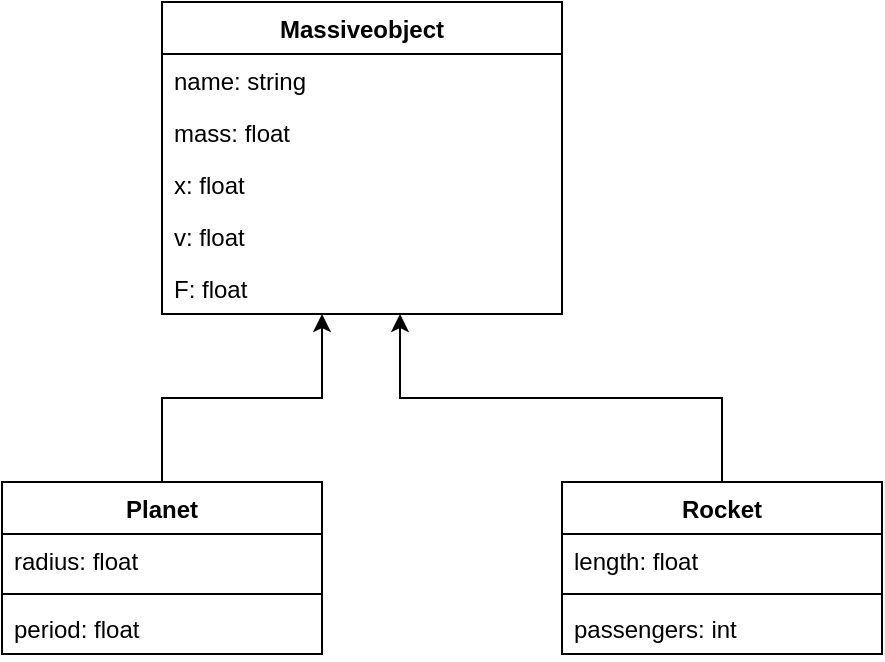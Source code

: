 <mxfile version="14.0.1" type="device"><diagram id="C5RBs43oDa-KdzZeNtuy" name="Page-1"><mxGraphModel dx="1296" dy="804" grid="1" gridSize="10" guides="1" tooltips="1" connect="1" arrows="1" fold="1" page="1" pageScale="1" pageWidth="827" pageHeight="1169" math="0" shadow="0"><root><mxCell id="WIyWlLk6GJQsqaUBKTNV-0"/><mxCell id="WIyWlLk6GJQsqaUBKTNV-1" parent="WIyWlLk6GJQsqaUBKTNV-0"/><mxCell id="_x5FvCSe11SmKaEbPLp_-0" value="Massiveobject" style="swimlane;fontStyle=1;align=center;verticalAlign=top;childLayout=stackLayout;horizontal=1;startSize=26;horizontalStack=0;resizeParent=1;resizeParentMax=0;resizeLast=0;collapsible=1;marginBottom=0;" vertex="1" parent="WIyWlLk6GJQsqaUBKTNV-1"><mxGeometry x="190" y="130" width="200" height="156" as="geometry"/></mxCell><mxCell id="_x5FvCSe11SmKaEbPLp_-1" value="name: string" style="text;strokeColor=none;fillColor=none;align=left;verticalAlign=top;spacingLeft=4;spacingRight=4;overflow=hidden;rotatable=0;points=[[0,0.5],[1,0.5]];portConstraint=eastwest;" vertex="1" parent="_x5FvCSe11SmKaEbPLp_-0"><mxGeometry y="26" width="200" height="26" as="geometry"/></mxCell><mxCell id="_x5FvCSe11SmKaEbPLp_-3" value="mass: float" style="text;strokeColor=none;fillColor=none;align=left;verticalAlign=top;spacingLeft=4;spacingRight=4;overflow=hidden;rotatable=0;points=[[0,0.5],[1,0.5]];portConstraint=eastwest;" vertex="1" parent="_x5FvCSe11SmKaEbPLp_-0"><mxGeometry y="52" width="200" height="26" as="geometry"/></mxCell><mxCell id="_x5FvCSe11SmKaEbPLp_-4" value="x: float" style="text;strokeColor=none;fillColor=none;align=left;verticalAlign=top;spacingLeft=4;spacingRight=4;overflow=hidden;rotatable=0;points=[[0,0.5],[1,0.5]];portConstraint=eastwest;" vertex="1" parent="_x5FvCSe11SmKaEbPLp_-0"><mxGeometry y="78" width="200" height="26" as="geometry"/></mxCell><mxCell id="_x5FvCSe11SmKaEbPLp_-8" value="v: float" style="text;strokeColor=none;fillColor=none;align=left;verticalAlign=top;spacingLeft=4;spacingRight=4;overflow=hidden;rotatable=0;points=[[0,0.5],[1,0.5]];portConstraint=eastwest;" vertex="1" parent="_x5FvCSe11SmKaEbPLp_-0"><mxGeometry y="104" width="200" height="26" as="geometry"/></mxCell><mxCell id="_x5FvCSe11SmKaEbPLp_-9" value="F: float" style="text;strokeColor=none;fillColor=none;align=left;verticalAlign=top;spacingLeft=4;spacingRight=4;overflow=hidden;rotatable=0;points=[[0,0.5],[1,0.5]];portConstraint=eastwest;" vertex="1" parent="_x5FvCSe11SmKaEbPLp_-0"><mxGeometry y="130" width="200" height="26" as="geometry"/></mxCell><mxCell id="_x5FvCSe11SmKaEbPLp_-14" style="edgeStyle=orthogonalEdgeStyle;rounded=0;orthogonalLoop=1;jettySize=auto;html=1;entryX=0.4;entryY=1;entryDx=0;entryDy=0;entryPerimeter=0;" edge="1" parent="WIyWlLk6GJQsqaUBKTNV-1" source="_x5FvCSe11SmKaEbPLp_-10" target="_x5FvCSe11SmKaEbPLp_-9"><mxGeometry relative="1" as="geometry"><mxPoint x="260" y="290" as="targetPoint"/></mxGeometry></mxCell><mxCell id="_x5FvCSe11SmKaEbPLp_-10" value="Planet" style="swimlane;fontStyle=1;align=center;verticalAlign=top;childLayout=stackLayout;horizontal=1;startSize=26;horizontalStack=0;resizeParent=1;resizeParentMax=0;resizeLast=0;collapsible=1;marginBottom=0;" vertex="1" parent="WIyWlLk6GJQsqaUBKTNV-1"><mxGeometry x="110" y="370" width="160" height="86" as="geometry"/></mxCell><mxCell id="_x5FvCSe11SmKaEbPLp_-11" value="radius: float" style="text;strokeColor=none;fillColor=none;align=left;verticalAlign=top;spacingLeft=4;spacingRight=4;overflow=hidden;rotatable=0;points=[[0,0.5],[1,0.5]];portConstraint=eastwest;" vertex="1" parent="_x5FvCSe11SmKaEbPLp_-10"><mxGeometry y="26" width="160" height="26" as="geometry"/></mxCell><mxCell id="_x5FvCSe11SmKaEbPLp_-12" value="" style="line;strokeWidth=1;fillColor=none;align=left;verticalAlign=middle;spacingTop=-1;spacingLeft=3;spacingRight=3;rotatable=0;labelPosition=right;points=[];portConstraint=eastwest;" vertex="1" parent="_x5FvCSe11SmKaEbPLp_-10"><mxGeometry y="52" width="160" height="8" as="geometry"/></mxCell><mxCell id="_x5FvCSe11SmKaEbPLp_-13" value="period: float" style="text;strokeColor=none;fillColor=none;align=left;verticalAlign=top;spacingLeft=4;spacingRight=4;overflow=hidden;rotatable=0;points=[[0,0.5],[1,0.5]];portConstraint=eastwest;" vertex="1" parent="_x5FvCSe11SmKaEbPLp_-10"><mxGeometry y="60" width="160" height="26" as="geometry"/></mxCell><mxCell id="_x5FvCSe11SmKaEbPLp_-24" style="edgeStyle=orthogonalEdgeStyle;rounded=0;orthogonalLoop=1;jettySize=auto;html=1;entryX=0.595;entryY=1;entryDx=0;entryDy=0;entryPerimeter=0;" edge="1" parent="WIyWlLk6GJQsqaUBKTNV-1" source="_x5FvCSe11SmKaEbPLp_-19" target="_x5FvCSe11SmKaEbPLp_-9"><mxGeometry relative="1" as="geometry"/></mxCell><mxCell id="_x5FvCSe11SmKaEbPLp_-19" value="Rocket" style="swimlane;fontStyle=1;align=center;verticalAlign=top;childLayout=stackLayout;horizontal=1;startSize=26;horizontalStack=0;resizeParent=1;resizeParentMax=0;resizeLast=0;collapsible=1;marginBottom=0;" vertex="1" parent="WIyWlLk6GJQsqaUBKTNV-1"><mxGeometry x="390" y="370" width="160" height="86" as="geometry"/></mxCell><mxCell id="_x5FvCSe11SmKaEbPLp_-20" value="length: float" style="text;strokeColor=none;fillColor=none;align=left;verticalAlign=top;spacingLeft=4;spacingRight=4;overflow=hidden;rotatable=0;points=[[0,0.5],[1,0.5]];portConstraint=eastwest;" vertex="1" parent="_x5FvCSe11SmKaEbPLp_-19"><mxGeometry y="26" width="160" height="26" as="geometry"/></mxCell><mxCell id="_x5FvCSe11SmKaEbPLp_-21" value="" style="line;strokeWidth=1;fillColor=none;align=left;verticalAlign=middle;spacingTop=-1;spacingLeft=3;spacingRight=3;rotatable=0;labelPosition=right;points=[];portConstraint=eastwest;" vertex="1" parent="_x5FvCSe11SmKaEbPLp_-19"><mxGeometry y="52" width="160" height="8" as="geometry"/></mxCell><mxCell id="_x5FvCSe11SmKaEbPLp_-22" value="passengers: int" style="text;strokeColor=none;fillColor=none;align=left;verticalAlign=top;spacingLeft=4;spacingRight=4;overflow=hidden;rotatable=0;points=[[0,0.5],[1,0.5]];portConstraint=eastwest;" vertex="1" parent="_x5FvCSe11SmKaEbPLp_-19"><mxGeometry y="60" width="160" height="26" as="geometry"/></mxCell></root></mxGraphModel></diagram></mxfile>